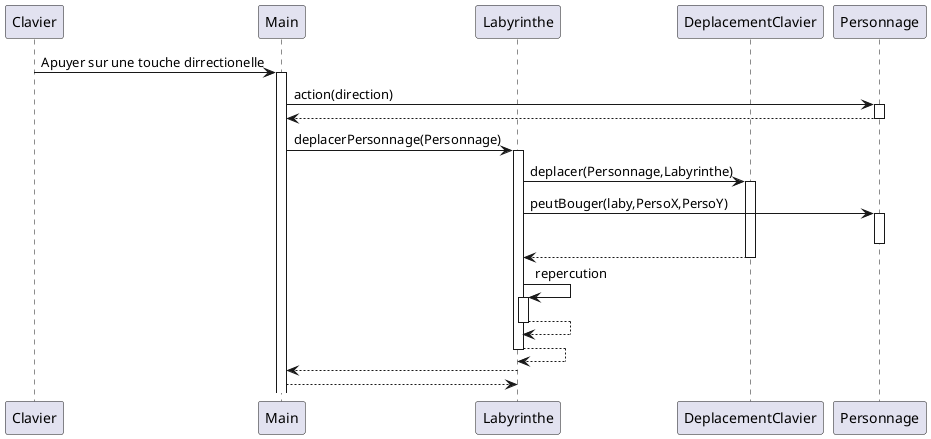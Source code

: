 @startuml
participant Clavier
participant Main
Participant Labyrinthe
Participant DeplacementClavier
Clavier -> Main : Apuyer sur une touche dirrectionelle
activate Main
Main -> Personnage : action(direction)
activate Personnage
Personnage --> Main
deactivate Personnage
Main -> Labyrinthe : deplacerPersonnage(Personnage)
activate Labyrinthe

Labyrinthe -> DeplacementClavier : deplacer(Personnage,Labyrinthe)
activate DeplacementClavier
Labyrinthe -> Personnage : peutBouger(laby,PersoX,PersoY)
activate Personnage

deactivate Personnage

DeplacementClavier --> Labyrinthe
deactivate DeplacementClavier
Labyrinthe -> Labyrinthe : repercution
activate Labyrinthe
Labyrinthe --> Labyrinthe
deactivate Labyrinthe
Labyrinthe --> Labyrinthe
deactivate Labyrinthe
Labyrinthe --> Main
deactivate Labyrinthe
return
@enduml